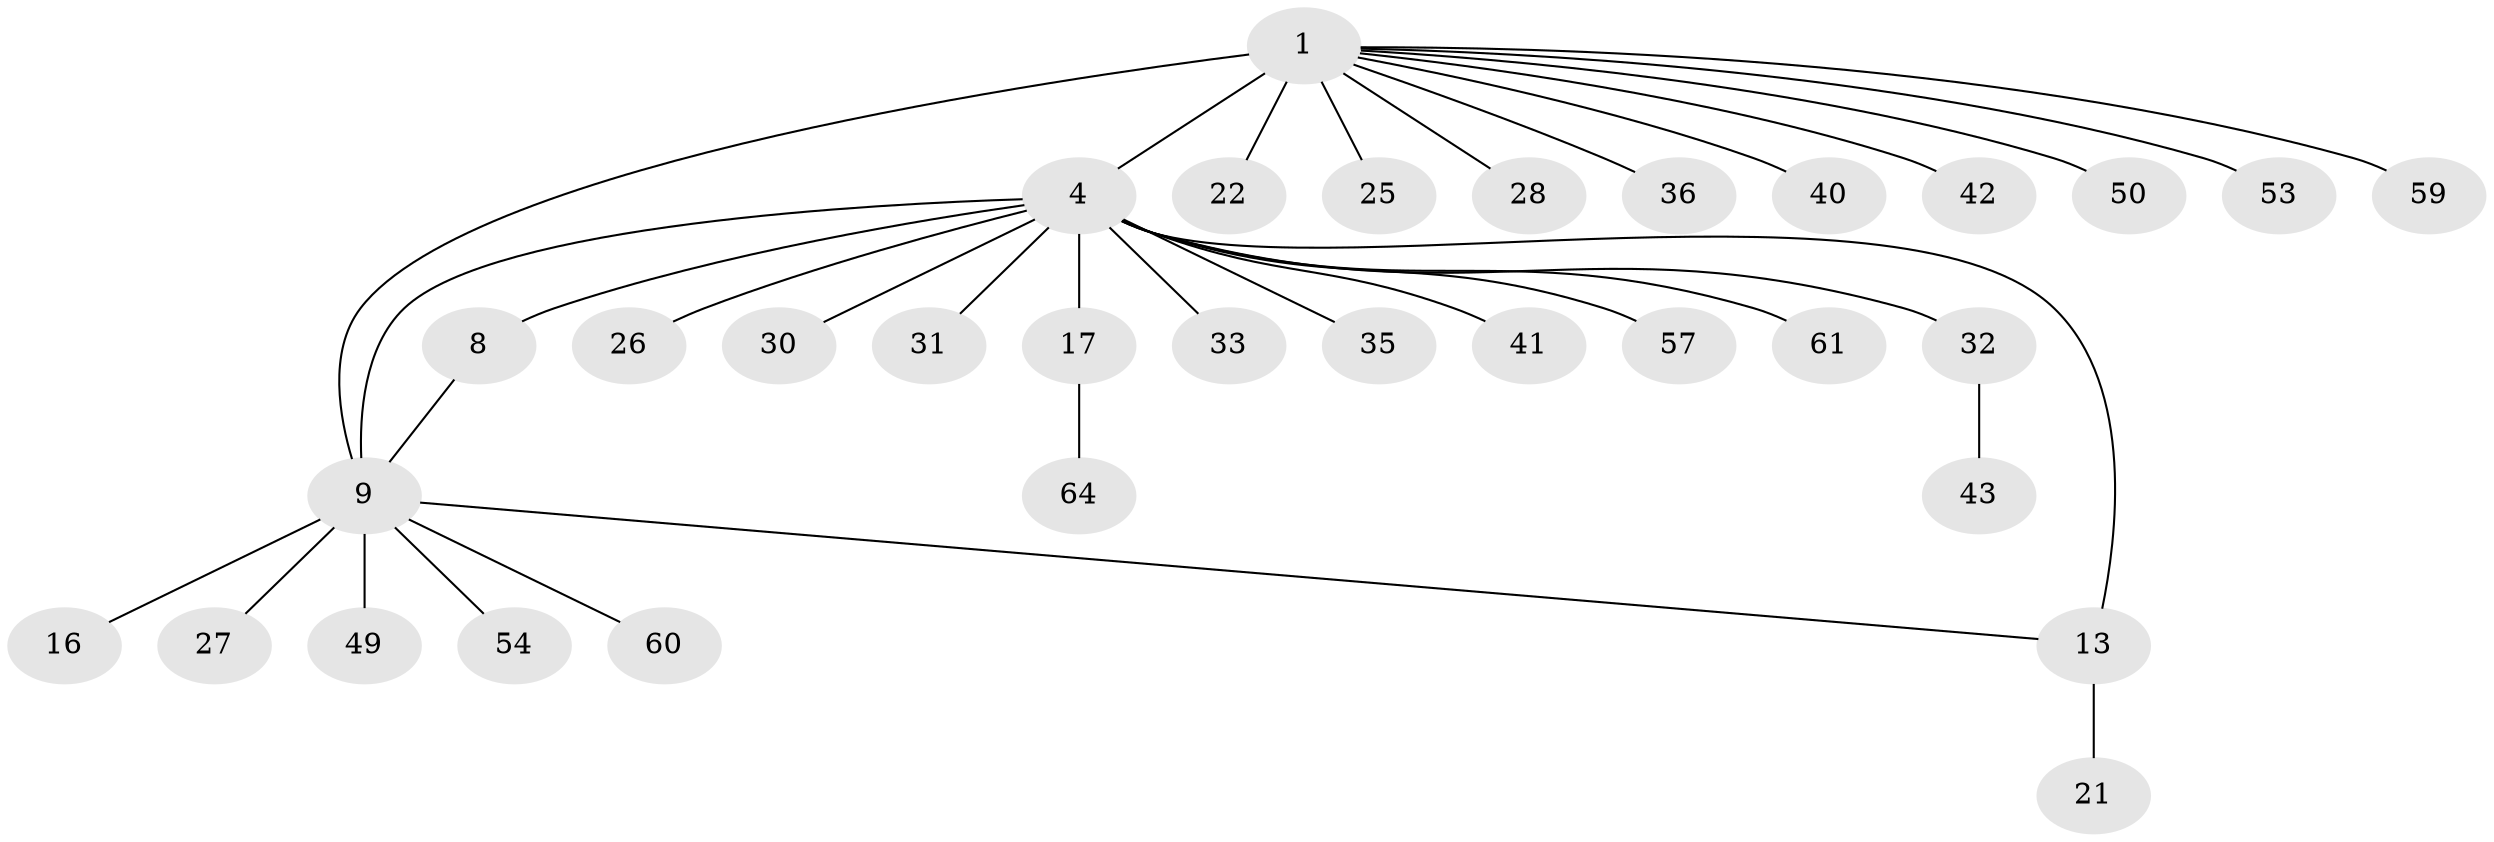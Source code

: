 // original degree distribution, {5: 0.0625, 7: 0.015625, 6: 0.078125, 9: 0.015625, 3: 0.03125, 12: 0.015625, 4: 0.015625, 8: 0.015625, 1: 0.625, 2: 0.125}
// Generated by graph-tools (version 1.1) at 2025/16/03/09/25 04:16:07]
// undirected, 32 vertices, 34 edges
graph export_dot {
graph [start="1"]
  node [color=gray90,style=filled];
  1 [super="+58+3+2"];
  4 [super="+7+24"];
  8 [super="+47+52+20+23"];
  9 [super="+10"];
  13 [super="+34+48"];
  16;
  17 [super="+18"];
  21;
  22;
  25;
  26;
  27;
  28 [super="+51"];
  30;
  31;
  32 [super="+37+46"];
  33;
  35;
  36;
  40;
  41;
  42;
  43;
  49;
  50;
  53;
  54;
  57;
  59;
  60;
  61;
  64;
  1 -- 4 [weight=4];
  1 -- 50;
  1 -- 22;
  1 -- 42;
  1 -- 59;
  1 -- 36;
  1 -- 40;
  1 -- 9 [weight=3];
  1 -- 53;
  1 -- 25;
  1 -- 28;
  4 -- 13 [weight=3];
  4 -- 8;
  4 -- 9 [weight=2];
  4 -- 17;
  4 -- 26;
  4 -- 30;
  4 -- 31;
  4 -- 32;
  4 -- 33;
  4 -- 35;
  4 -- 41;
  4 -- 57;
  4 -- 61;
  8 -- 9 [weight=2];
  9 -- 13;
  9 -- 16;
  9 -- 49;
  9 -- 54;
  9 -- 27;
  9 -- 60;
  13 -- 21;
  17 -- 64;
  32 -- 43;
}
